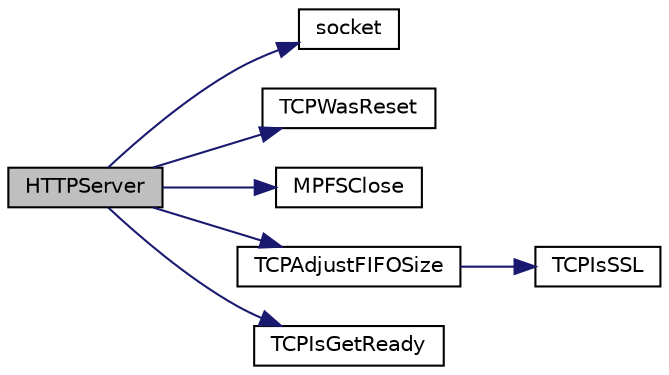 digraph "HTTPServer"
{
  edge [fontname="Helvetica",fontsize="10",labelfontname="Helvetica",labelfontsize="10"];
  node [fontname="Helvetica",fontsize="10",shape=record];
  rankdir="LR";
  Node1 [label="HTTPServer",height=0.2,width=0.4,color="black", fillcolor="grey75", style="filled", fontcolor="black"];
  Node1 -> Node2 [color="midnightblue",fontsize="10",style="solid",fontname="Helvetica"];
  Node2 [label="socket",height=0.2,width=0.4,color="black", fillcolor="white", style="filled",URL="$_berkeley_a_p_i_8h.html#a4bbac9ff89097f54941d2e1cf66f8ca9"];
  Node1 -> Node3 [color="midnightblue",fontsize="10",style="solid",fontname="Helvetica"];
  Node3 [label="TCPWasReset",height=0.2,width=0.4,color="black", fillcolor="white", style="filled",URL="$_t_c_p_8h.html#ad66bc7b8521da8dc7e4d7768a8544705"];
  Node1 -> Node4 [color="midnightblue",fontsize="10",style="solid",fontname="Helvetica"];
  Node4 [label="MPFSClose",height=0.2,width=0.4,color="black", fillcolor="white", style="filled",URL="$_m_p_f_s2_8h.html#abe055917b3a0eb9474b47230c90a298c"];
  Node1 -> Node5 [color="midnightblue",fontsize="10",style="solid",fontname="Helvetica"];
  Node5 [label="TCPAdjustFIFOSize",height=0.2,width=0.4,color="black", fillcolor="white", style="filled",URL="$_t_c_p_8h.html#ae0f1ef659a3000449e90a10ffdb816e6"];
  Node5 -> Node6 [color="midnightblue",fontsize="10",style="solid",fontname="Helvetica"];
  Node6 [label="TCPIsSSL",height=0.2,width=0.4,color="black", fillcolor="white", style="filled",URL="$_t_c_p_8c.html#a2e55714917e9fc97950ee037f14dcc7a"];
  Node1 -> Node7 [color="midnightblue",fontsize="10",style="solid",fontname="Helvetica"];
  Node7 [label="TCPIsGetReady",height=0.2,width=0.4,color="black", fillcolor="white", style="filled",URL="$_t_c_p_8h.html#a9fbb66288f62395d4b85180958dc3f85"];
}
